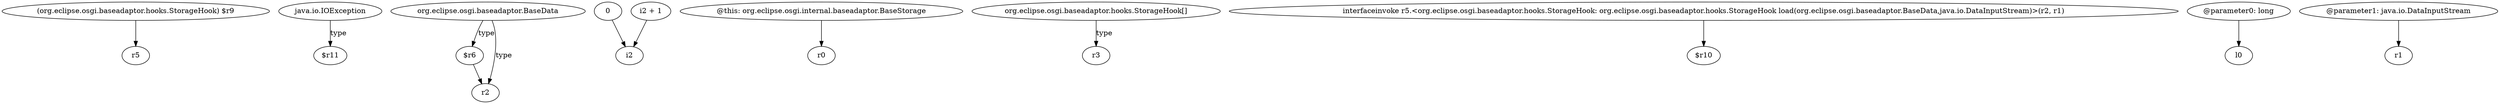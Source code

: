 digraph g {
0[label="(org.eclipse.osgi.baseadaptor.hooks.StorageHook) $r9"]
1[label="r5"]
0->1[label=""]
2[label="java.io.IOException"]
3[label="$r11"]
2->3[label="type"]
4[label="$r6"]
5[label="r2"]
4->5[label=""]
6[label="org.eclipse.osgi.baseadaptor.BaseData"]
6->5[label="type"]
7[label="0"]
8[label="i2"]
7->8[label=""]
9[label="i2 + 1"]
9->8[label=""]
10[label="@this: org.eclipse.osgi.internal.baseadaptor.BaseStorage"]
11[label="r0"]
10->11[label=""]
12[label="org.eclipse.osgi.baseadaptor.hooks.StorageHook[]"]
13[label="r3"]
12->13[label="type"]
14[label="interfaceinvoke r5.<org.eclipse.osgi.baseadaptor.hooks.StorageHook: org.eclipse.osgi.baseadaptor.hooks.StorageHook load(org.eclipse.osgi.baseadaptor.BaseData,java.io.DataInputStream)>(r2, r1)"]
15[label="$r10"]
14->15[label=""]
16[label="@parameter0: long"]
17[label="l0"]
16->17[label=""]
18[label="@parameter1: java.io.DataInputStream"]
19[label="r1"]
18->19[label=""]
6->4[label="type"]
}